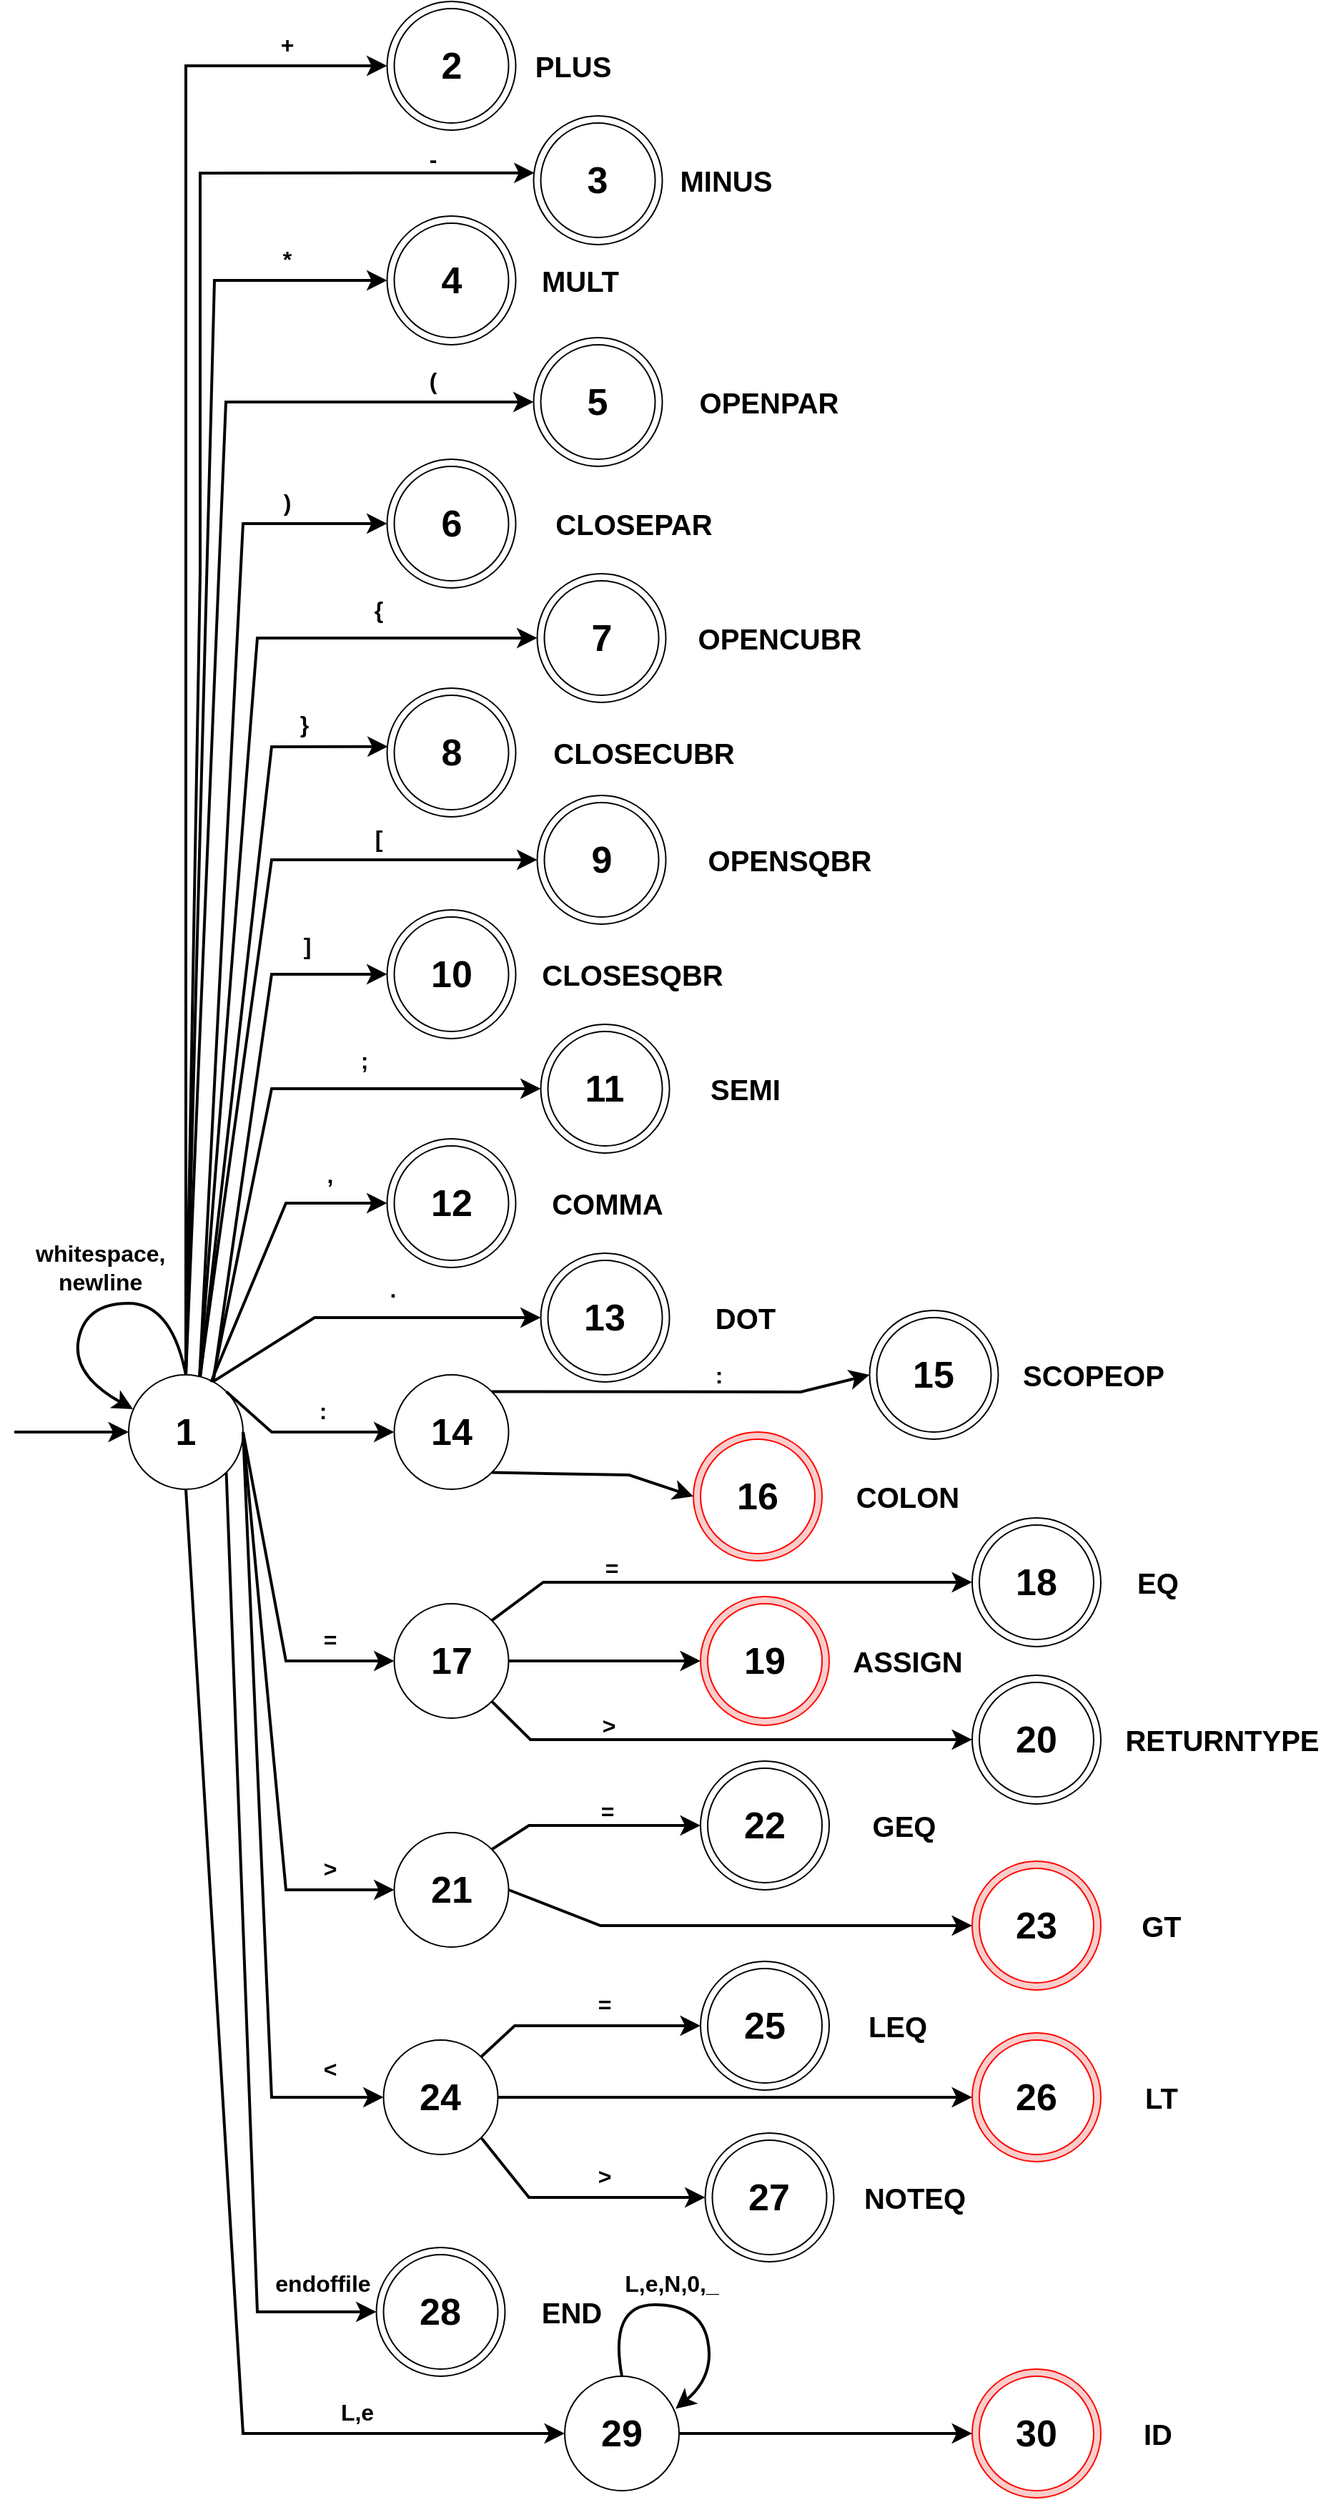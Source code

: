 <mxfile version="20.8.11" type="device"><diagram id="EuUrlhRMjJuuyAw-kMiO" name="Page-1"><mxGraphModel dx="2607" dy="2547" grid="1" gridSize="10" guides="1" tooltips="1" connect="1" arrows="1" fold="1" page="1" pageScale="1" pageWidth="850" pageHeight="1100" math="0" shadow="0"><root><mxCell id="0"/><mxCell id="1" parent="0"/><mxCell id="f0cNqEt-tNWj4M2BLPDT-24" value="" style="ellipse;whiteSpace=wrap;html=1;aspect=fixed;fontSize=26;" vertex="1" parent="1"><mxGeometry x="710" y="460" width="90" height="90" as="geometry"/></mxCell><mxCell id="f0cNqEt-tNWj4M2BLPDT-14" value="" style="ellipse;whiteSpace=wrap;html=1;aspect=fixed;fontSize=26;fillColor=#f8cecc;strokeColor=#ff0800;" vertex="1" parent="1"><mxGeometry x="515" y="400" width="90" height="90" as="geometry"/></mxCell><mxCell id="f0cNqEt-tNWj4M2BLPDT-6" value="" style="ellipse;whiteSpace=wrap;html=1;aspect=fixed;fontSize=26;" vertex="1" parent="1"><mxGeometry x="638.26" y="315" width="90" height="90" as="geometry"/></mxCell><mxCell id="C09SJ6cZ4R_OQhaW5B3O-47" value="" style="ellipse;whiteSpace=wrap;html=1;aspect=fixed;fontSize=26;" parent="1" vertex="1"><mxGeometry x="408.26" y="275" width="90" height="90" as="geometry"/></mxCell><mxCell id="C09SJ6cZ4R_OQhaW5B3O-46" value="" style="ellipse;whiteSpace=wrap;html=1;aspect=fixed;fontSize=26;" parent="1" vertex="1"><mxGeometry x="300.76" y="195" width="90" height="90" as="geometry"/></mxCell><mxCell id="C09SJ6cZ4R_OQhaW5B3O-45" value="" style="ellipse;whiteSpace=wrap;html=1;aspect=fixed;fontSize=26;" parent="1" vertex="1"><mxGeometry x="408.26" y="115" width="90" height="90" as="geometry"/></mxCell><mxCell id="C09SJ6cZ4R_OQhaW5B3O-44" value="" style="ellipse;whiteSpace=wrap;html=1;aspect=fixed;fontSize=26;" parent="1" vertex="1"><mxGeometry x="300.76" y="35" width="90" height="90" as="geometry"/></mxCell><mxCell id="C09SJ6cZ4R_OQhaW5B3O-43" value="" style="ellipse;whiteSpace=wrap;html=1;aspect=fixed;fontSize=26;" parent="1" vertex="1"><mxGeometry x="405.76" y="-45" width="90" height="90" as="geometry"/></mxCell><mxCell id="C09SJ6cZ4R_OQhaW5B3O-1" value="&lt;font size=&quot;1&quot; style=&quot;&quot;&gt;&lt;b style=&quot;font-size: 26px;&quot;&gt;1&lt;/b&gt;&lt;/font&gt;" style="ellipse;whiteSpace=wrap;html=1;aspect=fixed;" parent="1" vertex="1"><mxGeometry x="120" y="360" width="80" height="80" as="geometry"/></mxCell><mxCell id="C09SJ6cZ4R_OQhaW5B3O-2" value="" style="endArrow=classic;html=1;rounded=0;entryX=0;entryY=0.5;entryDx=0;entryDy=0;jumpSize=6;endSize=8;startSize=8;strokeWidth=2;" parent="1" target="C09SJ6cZ4R_OQhaW5B3O-1" edge="1"><mxGeometry width="50" height="50" relative="1" as="geometry"><mxPoint x="40" y="400" as="sourcePoint"/><mxPoint x="60" y="400" as="targetPoint"/></mxGeometry></mxCell><mxCell id="C09SJ6cZ4R_OQhaW5B3O-3" value="" style="curved=1;endArrow=classic;html=1;rounded=0;strokeWidth=2;startSize=8;endSize=8;jumpSize=6;exitX=0.5;exitY=0;exitDx=0;exitDy=0;entryX=0.038;entryY=0.3;entryDx=0;entryDy=0;entryPerimeter=0;" parent="1" source="C09SJ6cZ4R_OQhaW5B3O-1" target="C09SJ6cZ4R_OQhaW5B3O-1" edge="1"><mxGeometry width="50" height="50" relative="1" as="geometry"><mxPoint x="400" y="430" as="sourcePoint"/><mxPoint x="450" y="380" as="targetPoint"/><Array as="points"><mxPoint x="150" y="310"/><mxPoint x="90" y="310"/><mxPoint x="80" y="360"/></Array></mxGeometry></mxCell><mxCell id="C09SJ6cZ4R_OQhaW5B3O-4" value="&lt;font size=&quot;1&quot; style=&quot;&quot;&gt;&lt;b style=&quot;font-size: 16px;&quot;&gt;whitespace,&lt;br&gt;newline&lt;br&gt;&lt;/b&gt;&lt;/font&gt;" style="text;strokeColor=none;fillColor=none;align=center;verticalAlign=middle;spacingLeft=4;spacingRight=4;overflow=hidden;points=[[0,0.5],[1,0.5]];portConstraint=eastwest;rotatable=0;whiteSpace=wrap;html=1;" parent="1" vertex="1"><mxGeometry x="50" y="260" width="100" height="50" as="geometry"/></mxCell><mxCell id="C09SJ6cZ4R_OQhaW5B3O-8" value="" style="ellipse;whiteSpace=wrap;html=1;aspect=fixed;fontSize=26;" parent="1" vertex="1"><mxGeometry x="300.76" y="-600" width="90" height="90" as="geometry"/></mxCell><mxCell id="C09SJ6cZ4R_OQhaW5B3O-6" value="&lt;font size=&quot;1&quot; style=&quot;&quot;&gt;&lt;b style=&quot;font-size: 26px;&quot;&gt;2&lt;/b&gt;&lt;/font&gt;" style="ellipse;whiteSpace=wrap;html=1;aspect=fixed;" parent="1" vertex="1"><mxGeometry x="305.76" y="-595" width="80" height="80" as="geometry"/></mxCell><mxCell id="C09SJ6cZ4R_OQhaW5B3O-7" value="" style="endArrow=classic;html=1;rounded=0;strokeWidth=2;fontSize=26;startSize=8;endSize=8;jumpSize=6;entryX=0;entryY=0.5;entryDx=0;entryDy=0;exitX=0.5;exitY=0;exitDx=0;exitDy=0;" parent="1" source="C09SJ6cZ4R_OQhaW5B3O-1" target="C09SJ6cZ4R_OQhaW5B3O-8" edge="1"><mxGeometry width="50" height="50" relative="1" as="geometry"><mxPoint x="190" y="350" as="sourcePoint"/><mxPoint x="310" y="-160" as="targetPoint"/><Array as="points"><mxPoint x="160" y="-160"/><mxPoint x="160" y="-555"/></Array></mxGeometry></mxCell><mxCell id="C09SJ6cZ4R_OQhaW5B3O-9" value="&lt;font size=&quot;1&quot; style=&quot;&quot;&gt;&lt;b style=&quot;font-size: 16px;&quot;&gt;+&lt;/b&gt;&lt;/font&gt;" style="text;strokeColor=none;fillColor=none;align=center;verticalAlign=middle;spacingLeft=4;spacingRight=4;overflow=hidden;points=[[0,0.5],[1,0.5]];portConstraint=eastwest;rotatable=0;whiteSpace=wrap;html=1;" parent="1" vertex="1"><mxGeometry x="185.76" y="-585" width="90" height="30" as="geometry"/></mxCell><mxCell id="C09SJ6cZ4R_OQhaW5B3O-10" value="&lt;font size=&quot;1&quot; style=&quot;&quot;&gt;&lt;b style=&quot;font-size: 20px;&quot;&gt;PLUS&lt;/b&gt;&lt;/font&gt;" style="text;strokeColor=none;fillColor=none;align=center;verticalAlign=middle;spacingLeft=4;spacingRight=4;overflow=hidden;points=[[0,0.5],[1,0.5]];portConstraint=eastwest;rotatable=0;whiteSpace=wrap;html=1;" parent="1" vertex="1"><mxGeometry x="385.76" y="-570" width="90" height="30" as="geometry"/></mxCell><mxCell id="C09SJ6cZ4R_OQhaW5B3O-11" value="" style="ellipse;whiteSpace=wrap;html=1;aspect=fixed;fontSize=26;" parent="1" vertex="1"><mxGeometry x="403.26" y="-520" width="90" height="90" as="geometry"/></mxCell><mxCell id="C09SJ6cZ4R_OQhaW5B3O-12" value="&lt;font size=&quot;1&quot; style=&quot;&quot;&gt;&lt;b style=&quot;font-size: 26px;&quot;&gt;3&lt;/b&gt;&lt;/font&gt;" style="ellipse;whiteSpace=wrap;html=1;aspect=fixed;" parent="1" vertex="1"><mxGeometry x="408.26" y="-515" width="80" height="80" as="geometry"/></mxCell><mxCell id="C09SJ6cZ4R_OQhaW5B3O-13" value="" style="endArrow=classic;html=1;rounded=0;strokeWidth=2;fontSize=16;startSize=8;endSize=8;jumpSize=6;entryX=0.006;entryY=0.443;entryDx=0;entryDy=0;entryPerimeter=0;exitX=0.5;exitY=0;exitDx=0;exitDy=0;" parent="1" source="C09SJ6cZ4R_OQhaW5B3O-1" target="C09SJ6cZ4R_OQhaW5B3O-11" edge="1"><mxGeometry width="50" height="50" relative="1" as="geometry"><mxPoint x="170.08" y="122" as="sourcePoint"/><mxPoint x="310" y="-40" as="targetPoint"/><Array as="points"><mxPoint x="170" y="-200"/><mxPoint x="170" y="-480"/></Array></mxGeometry></mxCell><mxCell id="C09SJ6cZ4R_OQhaW5B3O-14" value="&lt;font size=&quot;1&quot; style=&quot;&quot;&gt;&lt;b style=&quot;font-size: 16px;&quot;&gt;-&lt;/b&gt;&lt;/font&gt;" style="text;strokeColor=none;fillColor=none;align=center;verticalAlign=middle;spacingLeft=4;spacingRight=4;overflow=hidden;points=[[0,0.5],[1,0.5]];portConstraint=eastwest;rotatable=0;whiteSpace=wrap;html=1;" parent="1" vertex="1"><mxGeometry x="288.26" y="-505" width="90" height="30" as="geometry"/></mxCell><mxCell id="C09SJ6cZ4R_OQhaW5B3O-15" value="&lt;font size=&quot;1&quot; style=&quot;&quot;&gt;&lt;b style=&quot;font-size: 20px;&quot;&gt;MINUS&lt;/b&gt;&lt;/font&gt;" style="text;strokeColor=none;fillColor=none;align=center;verticalAlign=middle;spacingLeft=4;spacingRight=4;overflow=hidden;points=[[0,0.5],[1,0.5]];portConstraint=eastwest;rotatable=0;whiteSpace=wrap;html=1;" parent="1" vertex="1"><mxGeometry x="493.26" y="-490" width="90" height="30" as="geometry"/></mxCell><mxCell id="C09SJ6cZ4R_OQhaW5B3O-17" value="" style="ellipse;whiteSpace=wrap;html=1;aspect=fixed;fontSize=26;" parent="1" vertex="1"><mxGeometry x="300.76" y="-450" width="90" height="90" as="geometry"/></mxCell><mxCell id="C09SJ6cZ4R_OQhaW5B3O-16" value="&lt;font size=&quot;1&quot; style=&quot;&quot;&gt;&lt;b style=&quot;font-size: 26px;&quot;&gt;4&lt;/b&gt;&lt;/font&gt;" style="ellipse;whiteSpace=wrap;html=1;aspect=fixed;" parent="1" vertex="1"><mxGeometry x="305.76" y="-445" width="80" height="80" as="geometry"/></mxCell><mxCell id="C09SJ6cZ4R_OQhaW5B3O-18" value="&lt;font size=&quot;1&quot; style=&quot;&quot;&gt;&lt;b style=&quot;font-size: 20px;&quot;&gt;MULT&lt;/b&gt;&lt;/font&gt;" style="text;strokeColor=none;fillColor=none;align=center;verticalAlign=middle;spacingLeft=4;spacingRight=4;overflow=hidden;points=[[0,0.5],[1,0.5]];portConstraint=eastwest;rotatable=0;whiteSpace=wrap;html=1;" parent="1" vertex="1"><mxGeometry x="390.76" y="-420" width="90" height="30" as="geometry"/></mxCell><mxCell id="C09SJ6cZ4R_OQhaW5B3O-19" value="" style="endArrow=classic;html=1;rounded=0;strokeWidth=2;fontSize=16;startSize=8;endSize=8;jumpSize=6;exitX=0.5;exitY=0;exitDx=0;exitDy=0;entryX=0;entryY=0.5;entryDx=0;entryDy=0;" parent="1" source="C09SJ6cZ4R_OQhaW5B3O-1" target="C09SJ6cZ4R_OQhaW5B3O-17" edge="1"><mxGeometry width="50" height="50" relative="1" as="geometry"><mxPoint x="179.04" y="124.88" as="sourcePoint"/><mxPoint x="370" y="-130" as="targetPoint"/><Array as="points"><mxPoint x="180" y="-405"/></Array></mxGeometry></mxCell><mxCell id="C09SJ6cZ4R_OQhaW5B3O-20" value="&lt;font size=&quot;1&quot; style=&quot;&quot;&gt;&lt;b style=&quot;font-size: 16px;&quot;&gt;*&lt;/b&gt;&lt;/font&gt;" style="text;strokeColor=none;fillColor=none;align=center;verticalAlign=middle;spacingLeft=4;spacingRight=4;overflow=hidden;points=[[0,0.5],[1,0.5]];portConstraint=eastwest;rotatable=0;whiteSpace=wrap;html=1;" parent="1" vertex="1"><mxGeometry x="185.76" y="-435" width="90" height="30" as="geometry"/></mxCell><mxCell id="C09SJ6cZ4R_OQhaW5B3O-22" value="" style="ellipse;whiteSpace=wrap;html=1;aspect=fixed;fontSize=26;" parent="1" vertex="1"><mxGeometry x="403.26" y="-365" width="90" height="90" as="geometry"/></mxCell><mxCell id="C09SJ6cZ4R_OQhaW5B3O-21" value="&lt;font size=&quot;1&quot; style=&quot;&quot;&gt;&lt;b style=&quot;font-size: 26px;&quot;&gt;5&lt;/b&gt;&lt;/font&gt;" style="ellipse;whiteSpace=wrap;html=1;aspect=fixed;" parent="1" vertex="1"><mxGeometry x="408.26" y="-360" width="80" height="80" as="geometry"/></mxCell><mxCell id="C09SJ6cZ4R_OQhaW5B3O-23" value="&lt;font size=&quot;1&quot; style=&quot;&quot;&gt;&lt;b style=&quot;font-size: 20px;&quot;&gt;OPENPAR&lt;/b&gt;&lt;/font&gt;" style="text;strokeColor=none;fillColor=none;align=center;verticalAlign=middle;spacingLeft=4;spacingRight=4;overflow=hidden;points=[[0,0.5],[1,0.5]];portConstraint=eastwest;rotatable=0;whiteSpace=wrap;html=1;" parent="1" vertex="1"><mxGeometry x="513.26" y="-335" width="110" height="30" as="geometry"/></mxCell><mxCell id="C09SJ6cZ4R_OQhaW5B3O-24" value="" style="endArrow=classic;html=1;rounded=0;strokeWidth=2;fontSize=16;startSize=8;endSize=8;jumpSize=6;entryX=0;entryY=0.5;entryDx=0;entryDy=0;exitX=0.5;exitY=0;exitDx=0;exitDy=0;" parent="1" source="C09SJ6cZ4R_OQhaW5B3O-1" target="C09SJ6cZ4R_OQhaW5B3O-22" edge="1"><mxGeometry width="50" height="50" relative="1" as="geometry"><mxPoint x="188.284" y="131.716" as="sourcePoint"/><mxPoint x="310" y="40" as="targetPoint"/><Array as="points"><mxPoint x="188" y="-320"/></Array></mxGeometry></mxCell><mxCell id="C09SJ6cZ4R_OQhaW5B3O-25" value="&lt;font size=&quot;1&quot; style=&quot;&quot;&gt;&lt;b style=&quot;font-size: 16px;&quot;&gt;(&lt;/b&gt;&lt;/font&gt;" style="text;strokeColor=none;fillColor=none;align=center;verticalAlign=middle;spacingLeft=4;spacingRight=4;overflow=hidden;points=[[0,0.5],[1,0.5]];portConstraint=eastwest;rotatable=0;whiteSpace=wrap;html=1;" parent="1" vertex="1"><mxGeometry x="288.26" y="-350" width="90" height="30" as="geometry"/></mxCell><mxCell id="C09SJ6cZ4R_OQhaW5B3O-27" value="" style="ellipse;whiteSpace=wrap;html=1;aspect=fixed;fontSize=26;" parent="1" vertex="1"><mxGeometry x="300.76" y="-280" width="90" height="90" as="geometry"/></mxCell><mxCell id="C09SJ6cZ4R_OQhaW5B3O-26" value="&lt;font size=&quot;1&quot; style=&quot;&quot;&gt;&lt;b style=&quot;font-size: 26px;&quot;&gt;6&lt;/b&gt;&lt;/font&gt;" style="ellipse;whiteSpace=wrap;html=1;aspect=fixed;" parent="1" vertex="1"><mxGeometry x="305.76" y="-275" width="80" height="80" as="geometry"/></mxCell><mxCell id="C09SJ6cZ4R_OQhaW5B3O-28" value="" style="endArrow=classic;html=1;rounded=0;strokeWidth=2;fontSize=16;startSize=8;endSize=8;jumpSize=6;entryX=0;entryY=0.5;entryDx=0;entryDy=0;exitX=0.62;exitY=0.013;exitDx=0;exitDy=0;exitPerimeter=0;" parent="1" source="C09SJ6cZ4R_OQhaW5B3O-1" target="C09SJ6cZ4R_OQhaW5B3O-27" edge="1"><mxGeometry width="50" height="50" relative="1" as="geometry"><mxPoint x="188.284" y="131.716" as="sourcePoint"/><mxPoint x="295.76" y="-80" as="targetPoint"/><Array as="points"><mxPoint x="200" y="-235"/></Array></mxGeometry></mxCell><mxCell id="C09SJ6cZ4R_OQhaW5B3O-30" value="&lt;font size=&quot;1&quot; style=&quot;&quot;&gt;&lt;b style=&quot;font-size: 20px;&quot;&gt;CLOSEPAR&lt;/b&gt;&lt;/font&gt;" style="text;strokeColor=none;fillColor=none;align=center;verticalAlign=middle;spacingLeft=4;spacingRight=4;overflow=hidden;points=[[0,0.5],[1,0.5]];portConstraint=eastwest;rotatable=0;whiteSpace=wrap;html=1;" parent="1" vertex="1"><mxGeometry x="410.76" y="-250" width="125" height="30" as="geometry"/></mxCell><mxCell id="C09SJ6cZ4R_OQhaW5B3O-31" value="&lt;font size=&quot;1&quot; style=&quot;&quot;&gt;&lt;b style=&quot;font-size: 16px;&quot;&gt;)&lt;/b&gt;&lt;/font&gt;" style="text;strokeColor=none;fillColor=none;align=center;verticalAlign=middle;spacingLeft=4;spacingRight=4;overflow=hidden;points=[[0,0.5],[1,0.5]];portConstraint=eastwest;rotatable=0;whiteSpace=wrap;html=1;" parent="1" vertex="1"><mxGeometry x="185.76" y="-265" width="90" height="30" as="geometry"/></mxCell><mxCell id="C09SJ6cZ4R_OQhaW5B3O-34" value="" style="ellipse;whiteSpace=wrap;html=1;aspect=fixed;fontSize=26;" parent="1" vertex="1"><mxGeometry x="405.76" y="-200" width="90" height="90" as="geometry"/></mxCell><mxCell id="C09SJ6cZ4R_OQhaW5B3O-32" value="&lt;font size=&quot;1&quot; style=&quot;&quot;&gt;&lt;b style=&quot;font-size: 26px;&quot;&gt;7&lt;/b&gt;&lt;/font&gt;" style="ellipse;whiteSpace=wrap;html=1;aspect=fixed;" parent="1" vertex="1"><mxGeometry x="410.76" y="-195" width="80" height="80" as="geometry"/></mxCell><mxCell id="C09SJ6cZ4R_OQhaW5B3O-35" value="" style="ellipse;whiteSpace=wrap;html=1;aspect=fixed;fontSize=26;" parent="1" vertex="1"><mxGeometry x="300.76" y="-120" width="90" height="90" as="geometry"/></mxCell><mxCell id="C09SJ6cZ4R_OQhaW5B3O-33" value="&lt;font size=&quot;1&quot; style=&quot;&quot;&gt;&lt;b style=&quot;font-size: 26px;&quot;&gt;8&lt;/b&gt;&lt;/font&gt;" style="ellipse;whiteSpace=wrap;html=1;aspect=fixed;" parent="1" vertex="1"><mxGeometry x="305.76" y="-115" width="80" height="80" as="geometry"/></mxCell><mxCell id="C09SJ6cZ4R_OQhaW5B3O-36" value="&lt;font size=&quot;1&quot; style=&quot;&quot;&gt;&lt;b style=&quot;font-size: 20px;&quot;&gt;OPENCUBR&lt;/b&gt;&lt;/font&gt;" style="text;strokeColor=none;fillColor=none;align=center;verticalAlign=middle;spacingLeft=4;spacingRight=4;overflow=hidden;points=[[0,0.5],[1,0.5]];portConstraint=eastwest;rotatable=0;whiteSpace=wrap;html=1;" parent="1" vertex="1"><mxGeometry x="513.26" y="-170" width="125" height="30" as="geometry"/></mxCell><mxCell id="C09SJ6cZ4R_OQhaW5B3O-37" value="&lt;font size=&quot;1&quot; style=&quot;&quot;&gt;&lt;b style=&quot;font-size: 20px;&quot;&gt;CLOSECUBR&lt;/b&gt;&lt;/font&gt;" style="text;strokeColor=none;fillColor=none;align=center;verticalAlign=middle;spacingLeft=4;spacingRight=4;overflow=hidden;points=[[0,0.5],[1,0.5]];portConstraint=eastwest;rotatable=0;whiteSpace=wrap;html=1;" parent="1" vertex="1"><mxGeometry x="410.76" y="-90" width="139.24" height="30" as="geometry"/></mxCell><mxCell id="C09SJ6cZ4R_OQhaW5B3O-38" value="&lt;font size=&quot;1&quot; style=&quot;&quot;&gt;&lt;b style=&quot;font-size: 26px;&quot;&gt;9&lt;/b&gt;&lt;/font&gt;" style="ellipse;whiteSpace=wrap;html=1;aspect=fixed;" parent="1" vertex="1"><mxGeometry x="410.76" y="-40" width="80" height="80" as="geometry"/></mxCell><mxCell id="C09SJ6cZ4R_OQhaW5B3O-39" value="&lt;font size=&quot;1&quot; style=&quot;&quot;&gt;&lt;b style=&quot;font-size: 26px;&quot;&gt;10&lt;/b&gt;&lt;/font&gt;" style="ellipse;whiteSpace=wrap;html=1;aspect=fixed;" parent="1" vertex="1"><mxGeometry x="305.76" y="40" width="80" height="80" as="geometry"/></mxCell><mxCell id="C09SJ6cZ4R_OQhaW5B3O-40" value="&lt;font size=&quot;1&quot; style=&quot;&quot;&gt;&lt;b style=&quot;font-size: 26px;&quot;&gt;11&lt;/b&gt;&lt;/font&gt;" style="ellipse;whiteSpace=wrap;html=1;aspect=fixed;" parent="1" vertex="1"><mxGeometry x="413.26" y="120" width="80" height="80" as="geometry"/></mxCell><mxCell id="C09SJ6cZ4R_OQhaW5B3O-41" value="&lt;font size=&quot;1&quot; style=&quot;&quot;&gt;&lt;b style=&quot;font-size: 26px;&quot;&gt;12&lt;/b&gt;&lt;/font&gt;" style="ellipse;whiteSpace=wrap;html=1;aspect=fixed;" parent="1" vertex="1"><mxGeometry x="305.76" y="200" width="80" height="80" as="geometry"/></mxCell><mxCell id="C09SJ6cZ4R_OQhaW5B3O-42" value="&lt;font size=&quot;1&quot; style=&quot;&quot;&gt;&lt;b style=&quot;font-size: 26px;&quot;&gt;13&lt;/b&gt;&lt;/font&gt;" style="ellipse;whiteSpace=wrap;html=1;aspect=fixed;" parent="1" vertex="1"><mxGeometry x="413.26" y="280" width="80" height="80" as="geometry"/></mxCell><mxCell id="C09SJ6cZ4R_OQhaW5B3O-49" value="" style="endArrow=classic;html=1;rounded=0;strokeWidth=2;fontSize=16;startSize=8;endSize=8;jumpSize=6;entryX=0;entryY=0.5;entryDx=0;entryDy=0;exitX=0.62;exitY=0.005;exitDx=0;exitDy=0;exitPerimeter=0;" parent="1" source="C09SJ6cZ4R_OQhaW5B3O-1" target="C09SJ6cZ4R_OQhaW5B3O-34" edge="1"><mxGeometry width="50" height="50" relative="1" as="geometry"><mxPoint x="188.284" y="131.716" as="sourcePoint"/><mxPoint x="260" as="targetPoint"/><Array as="points"><mxPoint x="210" y="-155"/></Array></mxGeometry></mxCell><mxCell id="C09SJ6cZ4R_OQhaW5B3O-51" value="" style="endArrow=classic;html=1;rounded=0;strokeWidth=2;fontSize=16;startSize=8;endSize=8;jumpSize=6;entryX=0.006;entryY=0.454;entryDx=0;entryDy=0;entryPerimeter=0;exitX=0.627;exitY=0.013;exitDx=0;exitDy=0;exitPerimeter=0;" parent="1" source="C09SJ6cZ4R_OQhaW5B3O-1" target="C09SJ6cZ4R_OQhaW5B3O-35" edge="1"><mxGeometry width="50" height="50" relative="1" as="geometry"><mxPoint x="188.284" y="131.716" as="sourcePoint"/><mxPoint x="290" y="-40" as="targetPoint"/><Array as="points"><mxPoint x="220" y="-79"/></Array></mxGeometry></mxCell><mxCell id="C09SJ6cZ4R_OQhaW5B3O-52" value="" style="endArrow=classic;html=1;rounded=0;strokeWidth=2;fontSize=16;startSize=8;endSize=8;jumpSize=6;entryX=0;entryY=0.5;entryDx=0;entryDy=0;exitX=0.627;exitY=-0.009;exitDx=0;exitDy=0;exitPerimeter=0;" parent="1" source="C09SJ6cZ4R_OQhaW5B3O-1" target="C09SJ6cZ4R_OQhaW5B3O-43" edge="1"><mxGeometry width="50" height="50" relative="1" as="geometry"><mxPoint x="195.04" y="140" as="sourcePoint"/><mxPoint x="240" y="-170" as="targetPoint"/><Array as="points"><mxPoint x="220"/></Array></mxGeometry></mxCell><mxCell id="C09SJ6cZ4R_OQhaW5B3O-53" value="" style="endArrow=classic;html=1;rounded=0;strokeWidth=2;fontSize=16;startSize=8;endSize=8;jumpSize=6;entryX=0;entryY=0.5;entryDx=0;entryDy=0;exitX=0.741;exitY=0.055;exitDx=0;exitDy=0;exitPerimeter=0;" parent="1" source="C09SJ6cZ4R_OQhaW5B3O-1" target="C09SJ6cZ4R_OQhaW5B3O-44" edge="1"><mxGeometry width="50" height="50" relative="1" as="geometry"><mxPoint x="195.84" y="141.04" as="sourcePoint"/><mxPoint x="260" y="60" as="targetPoint"/><Array as="points"><mxPoint x="220" y="80"/></Array></mxGeometry></mxCell><mxCell id="C09SJ6cZ4R_OQhaW5B3O-54" value="" style="endArrow=classic;html=1;rounded=0;strokeWidth=2;fontSize=16;startSize=8;endSize=8;jumpSize=6;entryX=0;entryY=0.5;entryDx=0;entryDy=0;exitX=0.734;exitY=0.055;exitDx=0;exitDy=0;exitPerimeter=0;" parent="1" source="C09SJ6cZ4R_OQhaW5B3O-1" target="C09SJ6cZ4R_OQhaW5B3O-45" edge="1"><mxGeometry width="50" height="50" relative="1" as="geometry"><mxPoint x="220" y="160" as="sourcePoint"/><mxPoint x="260" y="110" as="targetPoint"/><Array as="points"><mxPoint x="220" y="160"/></Array></mxGeometry></mxCell><mxCell id="C09SJ6cZ4R_OQhaW5B3O-55" value="" style="endArrow=classic;html=1;rounded=0;strokeWidth=2;fontSize=16;startSize=8;endSize=8;jumpSize=6;entryX=0;entryY=0.5;entryDx=0;entryDy=0;exitX=0.72;exitY=0.063;exitDx=0;exitDy=0;exitPerimeter=0;" parent="1" source="C09SJ6cZ4R_OQhaW5B3O-1" target="C09SJ6cZ4R_OQhaW5B3O-46" edge="1"><mxGeometry width="50" height="50" relative="1" as="geometry"><mxPoint x="200" y="160" as="sourcePoint"/><mxPoint x="260" y="110" as="targetPoint"/><Array as="points"><mxPoint x="230" y="240"/></Array></mxGeometry></mxCell><mxCell id="C09SJ6cZ4R_OQhaW5B3O-56" value="" style="endArrow=classic;html=1;rounded=0;strokeWidth=2;fontSize=16;startSize=8;endSize=8;jumpSize=6;entryX=0;entryY=0.5;entryDx=0;entryDy=0;exitX=0.737;exitY=0.06;exitDx=0;exitDy=0;exitPerimeter=0;" parent="1" source="C09SJ6cZ4R_OQhaW5B3O-1" target="C09SJ6cZ4R_OQhaW5B3O-47" edge="1"><mxGeometry width="50" height="50" relative="1" as="geometry"><mxPoint x="197.76" y="173.44" as="sourcePoint"/><mxPoint x="260" y="200" as="targetPoint"/><Array as="points"><mxPoint x="250" y="320"/></Array></mxGeometry></mxCell><mxCell id="C09SJ6cZ4R_OQhaW5B3O-57" value="&lt;font size=&quot;1&quot; style=&quot;&quot;&gt;&lt;b style=&quot;font-size: 20px;&quot;&gt;OPENSQBR&lt;/b&gt;&lt;/font&gt;" style="text;strokeColor=none;fillColor=none;align=center;verticalAlign=middle;spacingLeft=4;spacingRight=4;overflow=hidden;points=[[0,0.5],[1,0.5]];portConstraint=eastwest;rotatable=0;whiteSpace=wrap;html=1;" parent="1" vertex="1"><mxGeometry x="513.26" y="-15" width="139.24" height="30" as="geometry"/></mxCell><mxCell id="C09SJ6cZ4R_OQhaW5B3O-58" value="&lt;font size=&quot;1&quot; style=&quot;&quot;&gt;&lt;b style=&quot;font-size: 20px;&quot;&gt;CLOSESQBR&lt;/b&gt;&lt;/font&gt;" style="text;strokeColor=none;fillColor=none;align=center;verticalAlign=middle;spacingLeft=4;spacingRight=4;overflow=hidden;points=[[0,0.5],[1,0.5]];portConstraint=eastwest;rotatable=0;whiteSpace=wrap;html=1;" parent="1" vertex="1"><mxGeometry x="403.26" y="65" width="139.24" height="30" as="geometry"/></mxCell><mxCell id="C09SJ6cZ4R_OQhaW5B3O-59" value="&lt;font size=&quot;1&quot; style=&quot;&quot;&gt;&lt;b style=&quot;font-size: 20px;&quot;&gt;SEMI&lt;/b&gt;&lt;/font&gt;" style="text;strokeColor=none;fillColor=none;align=center;verticalAlign=middle;spacingLeft=4;spacingRight=4;overflow=hidden;points=[[0,0.5],[1,0.5]];portConstraint=eastwest;rotatable=0;whiteSpace=wrap;html=1;" parent="1" vertex="1"><mxGeometry x="513.26" y="145" width="76.74" height="30" as="geometry"/></mxCell><mxCell id="C09SJ6cZ4R_OQhaW5B3O-61" value="&lt;font size=&quot;1&quot; style=&quot;&quot;&gt;&lt;b style=&quot;font-size: 20px;&quot;&gt;COMMA&lt;/b&gt;&lt;/font&gt;" style="text;strokeColor=none;fillColor=none;align=center;verticalAlign=middle;spacingLeft=4;spacingRight=4;overflow=hidden;points=[[0,0.5],[1,0.5]];portConstraint=eastwest;rotatable=0;whiteSpace=wrap;html=1;" parent="1" vertex="1"><mxGeometry x="409.89" y="225" width="90.11" height="30" as="geometry"/></mxCell><mxCell id="C09SJ6cZ4R_OQhaW5B3O-62" value="&lt;font size=&quot;1&quot; style=&quot;&quot;&gt;&lt;b style=&quot;font-size: 20px;&quot;&gt;DOT&lt;/b&gt;&lt;/font&gt;" style="text;strokeColor=none;fillColor=none;align=center;verticalAlign=middle;spacingLeft=4;spacingRight=4;overflow=hidden;points=[[0,0.5],[1,0.5]];portConstraint=eastwest;rotatable=0;whiteSpace=wrap;html=1;" parent="1" vertex="1"><mxGeometry x="513.26" y="305" width="76.74" height="30" as="geometry"/></mxCell><mxCell id="C09SJ6cZ4R_OQhaW5B3O-63" value="&lt;span style=&quot;font-size: 16px;&quot;&gt;&lt;b&gt;{&lt;/b&gt;&lt;/span&gt;" style="text;strokeColor=none;fillColor=none;align=center;verticalAlign=middle;spacingLeft=4;spacingRight=4;overflow=hidden;points=[[0,0.5],[1,0.5]];portConstraint=eastwest;rotatable=0;whiteSpace=wrap;html=1;" parent="1" vertex="1"><mxGeometry x="250" y="-190" width="90" height="30" as="geometry"/></mxCell><mxCell id="C09SJ6cZ4R_OQhaW5B3O-64" value="&lt;span style=&quot;font-size: 16px;&quot;&gt;&lt;b&gt;}&lt;/b&gt;&lt;/span&gt;" style="text;strokeColor=none;fillColor=none;align=center;verticalAlign=middle;spacingLeft=4;spacingRight=4;overflow=hidden;points=[[0,0.5],[1,0.5]];portConstraint=eastwest;rotatable=0;whiteSpace=wrap;html=1;" parent="1" vertex="1"><mxGeometry x="198.26" y="-110" width="90" height="30" as="geometry"/></mxCell><mxCell id="C09SJ6cZ4R_OQhaW5B3O-65" value="&lt;span style=&quot;font-size: 16px;&quot;&gt;&lt;b&gt;[&lt;/b&gt;&lt;/span&gt;" style="text;strokeColor=none;fillColor=none;align=center;verticalAlign=middle;spacingLeft=4;spacingRight=4;overflow=hidden;points=[[0,0.5],[1,0.5]];portConstraint=eastwest;rotatable=0;whiteSpace=wrap;html=1;" parent="1" vertex="1"><mxGeometry x="250" y="-30" width="90" height="30" as="geometry"/></mxCell><mxCell id="C09SJ6cZ4R_OQhaW5B3O-66" value="&lt;span style=&quot;font-size: 16px;&quot;&gt;&lt;b&gt;]&lt;/b&gt;&lt;/span&gt;" style="text;strokeColor=none;fillColor=none;align=center;verticalAlign=middle;spacingLeft=4;spacingRight=4;overflow=hidden;points=[[0,0.5],[1,0.5]];portConstraint=eastwest;rotatable=0;whiteSpace=wrap;html=1;" parent="1" vertex="1"><mxGeometry x="200" y="45" width="90" height="30" as="geometry"/></mxCell><mxCell id="C09SJ6cZ4R_OQhaW5B3O-67" value="&lt;span style=&quot;font-size: 16px;&quot;&gt;&lt;b&gt;;&lt;/b&gt;&lt;/span&gt;" style="text;strokeColor=none;fillColor=none;align=center;verticalAlign=middle;spacingLeft=4;spacingRight=4;overflow=hidden;points=[[0,0.5],[1,0.5]];portConstraint=eastwest;rotatable=0;whiteSpace=wrap;html=1;" parent="1" vertex="1"><mxGeometry x="240" y="125" width="90" height="30" as="geometry"/></mxCell><mxCell id="C09SJ6cZ4R_OQhaW5B3O-68" value="&lt;span style=&quot;font-size: 16px;&quot;&gt;&lt;b&gt;,&lt;/b&gt;&lt;/span&gt;" style="text;strokeColor=none;fillColor=none;align=center;verticalAlign=middle;spacingLeft=4;spacingRight=4;overflow=hidden;points=[[0,0.5],[1,0.5]];portConstraint=eastwest;rotatable=0;whiteSpace=wrap;html=1;" parent="1" vertex="1"><mxGeometry x="215.76" y="205" width="90" height="30" as="geometry"/></mxCell><mxCell id="C09SJ6cZ4R_OQhaW5B3O-69" value="&lt;span style=&quot;font-size: 16px;&quot;&gt;&lt;b&gt;.&lt;/b&gt;&lt;/span&gt;" style="text;strokeColor=none;fillColor=none;align=center;verticalAlign=middle;spacingLeft=4;spacingRight=4;overflow=hidden;points=[[0,0.5],[1,0.5]];portConstraint=eastwest;rotatable=0;whiteSpace=wrap;html=1;" parent="1" vertex="1"><mxGeometry x="260" y="285" width="90" height="30" as="geometry"/></mxCell><mxCell id="f0cNqEt-tNWj4M2BLPDT-2" value="&lt;font size=&quot;1&quot; style=&quot;&quot;&gt;&lt;b style=&quot;font-size: 26px;&quot;&gt;14&lt;/b&gt;&lt;/font&gt;" style="ellipse;whiteSpace=wrap;html=1;aspect=fixed;" vertex="1" parent="1"><mxGeometry x="305.76" y="360" width="80" height="80" as="geometry"/></mxCell><mxCell id="f0cNqEt-tNWj4M2BLPDT-4" value="" style="endArrow=classic;html=1;rounded=0;strokeWidth=2;fontSize=16;startSize=8;endSize=8;jumpSize=6;entryX=0;entryY=0.5;entryDx=0;entryDy=0;exitX=1;exitY=0;exitDx=0;exitDy=0;" edge="1" parent="1" source="C09SJ6cZ4R_OQhaW5B3O-1" target="f0cNqEt-tNWj4M2BLPDT-2"><mxGeometry width="50" height="50" relative="1" as="geometry"><mxPoint x="405.76" y="464.8" as="sourcePoint"/><mxPoint x="635.06" y="420" as="targetPoint"/><Array as="points"><mxPoint x="220" y="400"/></Array></mxGeometry></mxCell><mxCell id="f0cNqEt-tNWj4M2BLPDT-5" value="&lt;font size=&quot;1&quot; style=&quot;&quot;&gt;&lt;b style=&quot;font-size: 26px;&quot;&gt;15&lt;/b&gt;&lt;/font&gt;" style="ellipse;whiteSpace=wrap;html=1;aspect=fixed;" vertex="1" parent="1"><mxGeometry x="643.26" y="320" width="80" height="80" as="geometry"/></mxCell><mxCell id="f0cNqEt-tNWj4M2BLPDT-8" value="" style="endArrow=classic;html=1;rounded=0;strokeWidth=2;fontSize=16;startSize=8;endSize=8;jumpSize=6;exitX=1;exitY=0;exitDx=0;exitDy=0;entryX=0;entryY=0.5;entryDx=0;entryDy=0;" edge="1" parent="1" source="f0cNqEt-tNWj4M2BLPDT-2" target="f0cNqEt-tNWj4M2BLPDT-6"><mxGeometry width="50" height="50" relative="1" as="geometry"><mxPoint x="360.7" y="464.8" as="sourcePoint"/><mxPoint x="620" y="360" as="targetPoint"/><Array as="points"><mxPoint x="590" y="372"/></Array></mxGeometry></mxCell><mxCell id="f0cNqEt-tNWj4M2BLPDT-10" value="&lt;font size=&quot;1&quot; style=&quot;&quot;&gt;&lt;b style=&quot;font-size: 26px;&quot;&gt;16&lt;/b&gt;&lt;/font&gt;" style="ellipse;whiteSpace=wrap;html=1;aspect=fixed;strokeColor=#ff0000;" vertex="1" parent="1"><mxGeometry x="520" y="405" width="80" height="80" as="geometry"/></mxCell><mxCell id="f0cNqEt-tNWj4M2BLPDT-13" value="" style="endArrow=classic;html=1;rounded=0;strokeWidth=2;fontSize=16;startSize=8;endSize=8;jumpSize=6;exitX=1;exitY=1;exitDx=0;exitDy=0;entryX=0;entryY=0.5;entryDx=0;entryDy=0;" edge="1" parent="1" source="f0cNqEt-tNWj4M2BLPDT-2" target="f0cNqEt-tNWj4M2BLPDT-14"><mxGeometry width="50" height="50" relative="1" as="geometry"><mxPoint x="250.784" y="471.716" as="sourcePoint"/><mxPoint x="470" y="450" as="targetPoint"/><Array as="points"><mxPoint x="470" y="430"/></Array></mxGeometry></mxCell><mxCell id="f0cNqEt-tNWj4M2BLPDT-15" value="&lt;span style=&quot;font-size: 16px;&quot;&gt;&lt;b&gt;:&lt;/b&gt;&lt;/span&gt;" style="text;strokeColor=none;fillColor=none;align=center;verticalAlign=middle;spacingLeft=4;spacingRight=4;overflow=hidden;points=[[0,0.5],[1,0.5]];portConstraint=eastwest;rotatable=0;whiteSpace=wrap;html=1;" vertex="1" parent="1"><mxGeometry x="488.26" y="345" width="90" height="30" as="geometry"/></mxCell><mxCell id="f0cNqEt-tNWj4M2BLPDT-16" value="&lt;span style=&quot;font-size: 16px;&quot;&gt;&lt;b&gt;:&lt;/b&gt;&lt;/span&gt;" style="text;strokeColor=none;fillColor=none;align=center;verticalAlign=middle;spacingLeft=4;spacingRight=4;overflow=hidden;points=[[0,0.5],[1,0.5]];portConstraint=eastwest;rotatable=0;whiteSpace=wrap;html=1;" vertex="1" parent="1"><mxGeometry x="210.76" y="370" width="90" height="30" as="geometry"/></mxCell><mxCell id="f0cNqEt-tNWj4M2BLPDT-17" value="&lt;font size=&quot;1&quot; style=&quot;&quot;&gt;&lt;b style=&quot;font-size: 20px;&quot;&gt;SCOPEOP&lt;br&gt;&lt;/b&gt;&lt;/font&gt;" style="text;strokeColor=none;fillColor=none;align=center;verticalAlign=middle;spacingLeft=4;spacingRight=4;overflow=hidden;points=[[0,0.5],[1,0.5]];portConstraint=eastwest;rotatable=0;whiteSpace=wrap;html=1;" vertex="1" parent="1"><mxGeometry x="740" y="345" width="110" height="30" as="geometry"/></mxCell><mxCell id="f0cNqEt-tNWj4M2BLPDT-18" value="&lt;font size=&quot;1&quot; style=&quot;&quot;&gt;&lt;b style=&quot;font-size: 20px;&quot;&gt;COLON&lt;/b&gt;&lt;/font&gt;" style="text;strokeColor=none;fillColor=none;align=center;verticalAlign=middle;spacingLeft=4;spacingRight=4;overflow=hidden;points=[[0,0.5],[1,0.5]];portConstraint=eastwest;rotatable=0;whiteSpace=wrap;html=1;" vertex="1" parent="1"><mxGeometry x="620" y="430" width="90" height="30" as="geometry"/></mxCell><mxCell id="f0cNqEt-tNWj4M2BLPDT-19" value="&lt;font size=&quot;1&quot; style=&quot;&quot;&gt;&lt;b style=&quot;font-size: 26px;&quot;&gt;17&lt;/b&gt;&lt;/font&gt;" style="ellipse;whiteSpace=wrap;html=1;aspect=fixed;" vertex="1" parent="1"><mxGeometry x="305.76" y="520" width="80" height="80" as="geometry"/></mxCell><mxCell id="f0cNqEt-tNWj4M2BLPDT-20" value="" style="endArrow=classic;html=1;rounded=0;strokeWidth=2;fontSize=16;startSize=8;endSize=8;jumpSize=6;entryX=0;entryY=0.5;entryDx=0;entryDy=0;exitX=1;exitY=0.5;exitDx=0;exitDy=0;" edge="1" parent="1" source="C09SJ6cZ4R_OQhaW5B3O-1" target="f0cNqEt-tNWj4M2BLPDT-19"><mxGeometry width="50" height="50" relative="1" as="geometry"><mxPoint x="198.284" y="381.716" as="sourcePoint"/><mxPoint x="315.76" y="410" as="targetPoint"/><Array as="points"><mxPoint x="230" y="560"/></Array></mxGeometry></mxCell><mxCell id="f0cNqEt-tNWj4M2BLPDT-21" value="&lt;span style=&quot;font-size: 16px;&quot;&gt;&lt;b&gt;=&lt;/b&gt;&lt;/span&gt;" style="text;strokeColor=none;fillColor=none;align=center;verticalAlign=middle;spacingLeft=4;spacingRight=4;overflow=hidden;points=[[0,0.5],[1,0.5]];portConstraint=eastwest;rotatable=0;whiteSpace=wrap;html=1;" vertex="1" parent="1"><mxGeometry x="215.76" y="530" width="90" height="30" as="geometry"/></mxCell><mxCell id="f0cNqEt-tNWj4M2BLPDT-22" value="" style="endArrow=classic;html=1;rounded=0;strokeWidth=2;fontSize=16;startSize=8;endSize=8;jumpSize=6;exitX=1;exitY=0;exitDx=0;exitDy=0;entryX=0;entryY=0.5;entryDx=0;entryDy=0;" edge="1" parent="1" source="f0cNqEt-tNWj4M2BLPDT-19" target="f0cNqEt-tNWj4M2BLPDT-24"><mxGeometry width="50" height="50" relative="1" as="geometry"><mxPoint x="408.264" y="535.716" as="sourcePoint"/><mxPoint x="670" y="520" as="targetPoint"/><Array as="points"><mxPoint x="410" y="505"/></Array></mxGeometry></mxCell><mxCell id="f0cNqEt-tNWj4M2BLPDT-23" value="&lt;font size=&quot;1&quot; style=&quot;&quot;&gt;&lt;b style=&quot;font-size: 26px;&quot;&gt;18&lt;/b&gt;&lt;/font&gt;" style="ellipse;whiteSpace=wrap;html=1;aspect=fixed;" vertex="1" parent="1"><mxGeometry x="715" y="465" width="80" height="80" as="geometry"/></mxCell><mxCell id="f0cNqEt-tNWj4M2BLPDT-26" value="" style="ellipse;whiteSpace=wrap;html=1;aspect=fixed;fontSize=26;fillColor=#f8cecc;strokeColor=#ff0800;" vertex="1" parent="1"><mxGeometry x="520" y="515" width="90" height="90" as="geometry"/></mxCell><mxCell id="f0cNqEt-tNWj4M2BLPDT-27" value="&lt;font size=&quot;1&quot; style=&quot;&quot;&gt;&lt;b style=&quot;font-size: 26px;&quot;&gt;19&lt;/b&gt;&lt;/font&gt;" style="ellipse;whiteSpace=wrap;html=1;aspect=fixed;strokeColor=#ff0000;" vertex="1" parent="1"><mxGeometry x="525" y="520" width="80" height="80" as="geometry"/></mxCell><mxCell id="f0cNqEt-tNWj4M2BLPDT-28" value="" style="ellipse;whiteSpace=wrap;html=1;aspect=fixed;fontSize=26;" vertex="1" parent="1"><mxGeometry x="710" y="570" width="90" height="90" as="geometry"/></mxCell><mxCell id="f0cNqEt-tNWj4M2BLPDT-29" value="&lt;font size=&quot;1&quot; style=&quot;&quot;&gt;&lt;b style=&quot;font-size: 26px;&quot;&gt;20&lt;/b&gt;&lt;/font&gt;" style="ellipse;whiteSpace=wrap;html=1;aspect=fixed;" vertex="1" parent="1"><mxGeometry x="715" y="575" width="80" height="80" as="geometry"/></mxCell><mxCell id="f0cNqEt-tNWj4M2BLPDT-30" value="" style="endArrow=classic;html=1;rounded=0;strokeWidth=2;fontSize=16;startSize=8;endSize=8;jumpSize=6;exitX=1;exitY=1;exitDx=0;exitDy=0;entryX=0;entryY=0.5;entryDx=0;entryDy=0;" edge="1" parent="1" source="f0cNqEt-tNWj4M2BLPDT-19" target="f0cNqEt-tNWj4M2BLPDT-28"><mxGeometry width="50" height="50" relative="1" as="geometry"><mxPoint x="365.284" y="656.716" as="sourcePoint"/><mxPoint x="701.24" y="630" as="targetPoint"/><Array as="points"><mxPoint x="401" y="615"/></Array></mxGeometry></mxCell><mxCell id="f0cNqEt-tNWj4M2BLPDT-31" value="" style="endArrow=classic;html=1;rounded=0;strokeWidth=2;fontSize=16;startSize=8;endSize=8;jumpSize=6;exitX=1;exitY=0.5;exitDx=0;exitDy=0;entryX=0;entryY=0.5;entryDx=0;entryDy=0;" edge="1" parent="1" source="f0cNqEt-tNWj4M2BLPDT-19" target="f0cNqEt-tNWj4M2BLPDT-26"><mxGeometry width="50" height="50" relative="1" as="geometry"><mxPoint x="374.044" y="550.004" as="sourcePoint"/><mxPoint x="515.0" y="566.72" as="targetPoint"/><Array as="points"/></mxGeometry></mxCell><mxCell id="f0cNqEt-tNWj4M2BLPDT-32" value="&lt;span style=&quot;font-size: 16px;&quot;&gt;&lt;b&gt;=&lt;/b&gt;&lt;/span&gt;" style="text;strokeColor=none;fillColor=none;align=center;verticalAlign=middle;spacingLeft=4;spacingRight=4;overflow=hidden;points=[[0,0.5],[1,0.5]];portConstraint=eastwest;rotatable=0;whiteSpace=wrap;html=1;" vertex="1" parent="1"><mxGeometry x="413.26" y="480" width="90" height="30" as="geometry"/></mxCell><mxCell id="f0cNqEt-tNWj4M2BLPDT-33" value="&lt;span style=&quot;font-size: 16px;&quot;&gt;&lt;b&gt;&amp;gt;&lt;/b&gt;&lt;/span&gt;" style="text;strokeColor=none;fillColor=none;align=center;verticalAlign=middle;spacingLeft=4;spacingRight=4;overflow=hidden;points=[[0,0.5],[1,0.5]];portConstraint=eastwest;rotatable=0;whiteSpace=wrap;html=1;" vertex="1" parent="1"><mxGeometry x="410.76" y="590" width="90" height="30" as="geometry"/></mxCell><mxCell id="f0cNqEt-tNWj4M2BLPDT-34" value="&lt;span style=&quot;font-size: 20px;&quot;&gt;&lt;b&gt;EQ&lt;/b&gt;&lt;/span&gt;" style="text;strokeColor=none;fillColor=none;align=center;verticalAlign=middle;spacingLeft=4;spacingRight=4;overflow=hidden;points=[[0,0.5],[1,0.5]];portConstraint=eastwest;rotatable=0;whiteSpace=wrap;html=1;" vertex="1" parent="1"><mxGeometry x="800" y="490" width="80" height="30" as="geometry"/></mxCell><mxCell id="f0cNqEt-tNWj4M2BLPDT-35" value="&lt;font size=&quot;1&quot; style=&quot;&quot;&gt;&lt;b style=&quot;font-size: 20px;&quot;&gt;ASSIGN&lt;/b&gt;&lt;/font&gt;" style="text;strokeColor=none;fillColor=none;align=center;verticalAlign=middle;spacingLeft=4;spacingRight=4;overflow=hidden;points=[[0,0.5],[1,0.5]];portConstraint=eastwest;rotatable=0;whiteSpace=wrap;html=1;" vertex="1" parent="1"><mxGeometry x="620" y="545" width="90" height="30" as="geometry"/></mxCell><mxCell id="f0cNqEt-tNWj4M2BLPDT-36" value="&lt;font size=&quot;1&quot; style=&quot;&quot;&gt;&lt;b style=&quot;font-size: 20px;&quot;&gt;RETURNTYPE&lt;/b&gt;&lt;/font&gt;" style="text;strokeColor=none;fillColor=none;align=center;verticalAlign=middle;spacingLeft=4;spacingRight=4;overflow=hidden;points=[[0,0.5],[1,0.5]];portConstraint=eastwest;rotatable=0;whiteSpace=wrap;html=1;" vertex="1" parent="1"><mxGeometry x="810" y="600" width="150" height="30" as="geometry"/></mxCell><mxCell id="f0cNqEt-tNWj4M2BLPDT-37" value="&lt;font size=&quot;1&quot; style=&quot;&quot;&gt;&lt;b style=&quot;font-size: 26px;&quot;&gt;21&lt;/b&gt;&lt;/font&gt;" style="ellipse;whiteSpace=wrap;html=1;aspect=fixed;" vertex="1" parent="1"><mxGeometry x="305.76" y="680" width="80" height="80" as="geometry"/></mxCell><mxCell id="f0cNqEt-tNWj4M2BLPDT-39" value="" style="endArrow=classic;html=1;rounded=0;strokeWidth=2;fontSize=16;startSize=8;endSize=8;jumpSize=6;entryX=0;entryY=0.5;entryDx=0;entryDy=0;exitX=1;exitY=0.5;exitDx=0;exitDy=0;" edge="1" parent="1" source="C09SJ6cZ4R_OQhaW5B3O-1" target="f0cNqEt-tNWj4M2BLPDT-37"><mxGeometry width="50" height="50" relative="1" as="geometry"><mxPoint x="150.004" y="559.996" as="sourcePoint"/><mxPoint x="267.48" y="748.28" as="targetPoint"/><Array as="points"><mxPoint x="230" y="720"/></Array></mxGeometry></mxCell><mxCell id="f0cNqEt-tNWj4M2BLPDT-40" value="&lt;span style=&quot;font-size: 16px;&quot;&gt;&lt;b&gt;&amp;gt;&lt;/b&gt;&lt;/span&gt;" style="text;strokeColor=none;fillColor=none;align=center;verticalAlign=middle;spacingLeft=4;spacingRight=4;overflow=hidden;points=[[0,0.5],[1,0.5]];portConstraint=eastwest;rotatable=0;whiteSpace=wrap;html=1;" vertex="1" parent="1"><mxGeometry x="215.76" y="690" width="90" height="30" as="geometry"/></mxCell><mxCell id="f0cNqEt-tNWj4M2BLPDT-42" value="" style="ellipse;whiteSpace=wrap;html=1;aspect=fixed;fontSize=26;" vertex="1" parent="1"><mxGeometry x="520" y="630" width="90" height="90" as="geometry"/></mxCell><mxCell id="f0cNqEt-tNWj4M2BLPDT-43" value="&lt;font size=&quot;1&quot; style=&quot;&quot;&gt;&lt;b style=&quot;font-size: 26px;&quot;&gt;22&lt;/b&gt;&lt;/font&gt;" style="ellipse;whiteSpace=wrap;html=1;aspect=fixed;" vertex="1" parent="1"><mxGeometry x="525" y="635" width="80" height="80" as="geometry"/></mxCell><mxCell id="f0cNqEt-tNWj4M2BLPDT-44" value="" style="ellipse;whiteSpace=wrap;html=1;aspect=fixed;fontSize=26;fillColor=#f8cecc;strokeColor=#ff0800;" vertex="1" parent="1"><mxGeometry x="710" y="700" width="90" height="90" as="geometry"/></mxCell><mxCell id="f0cNqEt-tNWj4M2BLPDT-45" value="&lt;font size=&quot;1&quot; style=&quot;&quot;&gt;&lt;b style=&quot;font-size: 26px;&quot;&gt;23&lt;/b&gt;&lt;/font&gt;" style="ellipse;whiteSpace=wrap;html=1;aspect=fixed;strokeColor=#ff0000;" vertex="1" parent="1"><mxGeometry x="715" y="705" width="80" height="80" as="geometry"/></mxCell><mxCell id="f0cNqEt-tNWj4M2BLPDT-46" value="" style="endArrow=classic;html=1;rounded=0;strokeWidth=2;fontSize=16;startSize=8;endSize=8;jumpSize=6;exitX=1;exitY=0;exitDx=0;exitDy=0;entryX=0;entryY=0.5;entryDx=0;entryDy=0;" edge="1" parent="1" source="f0cNqEt-tNWj4M2BLPDT-37" target="f0cNqEt-tNWj4M2BLPDT-42"><mxGeometry width="50" height="50" relative="1" as="geometry"><mxPoint x="369.02" y="680" as="sourcePoint"/><mxPoint x="503.26" y="680" as="targetPoint"/><Array as="points"><mxPoint x="400" y="675"/></Array></mxGeometry></mxCell><mxCell id="f0cNqEt-tNWj4M2BLPDT-47" value="" style="endArrow=classic;html=1;rounded=0;strokeWidth=2;fontSize=16;startSize=8;endSize=8;jumpSize=6;exitX=1;exitY=0.5;exitDx=0;exitDy=0;entryX=0;entryY=0.5;entryDx=0;entryDy=0;" edge="1" parent="1" source="f0cNqEt-tNWj4M2BLPDT-37" target="f0cNqEt-tNWj4M2BLPDT-44"><mxGeometry width="50" height="50" relative="1" as="geometry"><mxPoint x="492.88" y="770" as="sourcePoint"/><mxPoint x="627.12" y="770" as="targetPoint"/><Array as="points"><mxPoint x="450" y="745"/></Array></mxGeometry></mxCell><mxCell id="f0cNqEt-tNWj4M2BLPDT-48" value="&lt;span style=&quot;font-size: 20px;&quot;&gt;&lt;b&gt;GEQ&lt;/b&gt;&lt;/span&gt;" style="text;strokeColor=none;fillColor=none;align=center;verticalAlign=middle;spacingLeft=4;spacingRight=4;overflow=hidden;points=[[0,0.5],[1,0.5]];portConstraint=eastwest;rotatable=0;whiteSpace=wrap;html=1;" vertex="1" parent="1"><mxGeometry x="625" y="660" width="75" height="30" as="geometry"/></mxCell><mxCell id="f0cNqEt-tNWj4M2BLPDT-49" value="&lt;span style=&quot;font-size: 20px;&quot;&gt;&lt;b&gt;GT&lt;/b&gt;&lt;/span&gt;" style="text;strokeColor=none;fillColor=none;align=center;verticalAlign=middle;spacingLeft=4;spacingRight=4;overflow=hidden;points=[[0,0.5],[1,0.5]];portConstraint=eastwest;rotatable=0;whiteSpace=wrap;html=1;" vertex="1" parent="1"><mxGeometry x="805" y="730" width="75" height="30" as="geometry"/></mxCell><mxCell id="f0cNqEt-tNWj4M2BLPDT-50" value="&lt;span style=&quot;font-size: 16px;&quot;&gt;&lt;b&gt;=&lt;/b&gt;&lt;/span&gt;" style="text;strokeColor=none;fillColor=none;align=center;verticalAlign=middle;spacingLeft=4;spacingRight=4;overflow=hidden;points=[[0,0.5],[1,0.5]];portConstraint=eastwest;rotatable=0;whiteSpace=wrap;html=1;" vertex="1" parent="1"><mxGeometry x="410" y="650" width="90" height="30" as="geometry"/></mxCell><mxCell id="f0cNqEt-tNWj4M2BLPDT-51" value="" style="ellipse;whiteSpace=wrap;html=1;aspect=fixed;fontSize=26;" vertex="1" parent="1"><mxGeometry x="520" y="770" width="90" height="90" as="geometry"/></mxCell><mxCell id="f0cNqEt-tNWj4M2BLPDT-52" value="&lt;font size=&quot;1&quot; style=&quot;&quot;&gt;&lt;b style=&quot;font-size: 26px;&quot;&gt;24&lt;/b&gt;&lt;/font&gt;" style="ellipse;whiteSpace=wrap;html=1;aspect=fixed;" vertex="1" parent="1"><mxGeometry x="298.26" y="825" width="80" height="80" as="geometry"/></mxCell><mxCell id="f0cNqEt-tNWj4M2BLPDT-53" value="" style="endArrow=classic;html=1;rounded=0;strokeWidth=2;fontSize=16;startSize=8;endSize=8;jumpSize=6;exitX=1;exitY=0;exitDx=0;exitDy=0;entryX=0;entryY=0.5;entryDx=0;entryDy=0;" edge="1" parent="1" source="f0cNqEt-tNWj4M2BLPDT-52" target="f0cNqEt-tNWj4M2BLPDT-51"><mxGeometry width="50" height="50" relative="1" as="geometry"><mxPoint x="403.264" y="895.716" as="sourcePoint"/><mxPoint x="665" y="880" as="targetPoint"/><Array as="points"><mxPoint x="390" y="815"/></Array></mxGeometry></mxCell><mxCell id="f0cNqEt-tNWj4M2BLPDT-54" value="&lt;font size=&quot;1&quot; style=&quot;&quot;&gt;&lt;b style=&quot;font-size: 26px;&quot;&gt;25&lt;/b&gt;&lt;/font&gt;" style="ellipse;whiteSpace=wrap;html=1;aspect=fixed;" vertex="1" parent="1"><mxGeometry x="525" y="775" width="80" height="80" as="geometry"/></mxCell><mxCell id="f0cNqEt-tNWj4M2BLPDT-55" value="" style="ellipse;whiteSpace=wrap;html=1;aspect=fixed;fontSize=26;fillColor=#f8cecc;strokeColor=#ff0800;" vertex="1" parent="1"><mxGeometry x="710" y="820" width="90" height="90" as="geometry"/></mxCell><mxCell id="f0cNqEt-tNWj4M2BLPDT-56" value="&lt;font size=&quot;1&quot; style=&quot;&quot;&gt;&lt;b style=&quot;font-size: 26px;&quot;&gt;26&lt;/b&gt;&lt;/font&gt;" style="ellipse;whiteSpace=wrap;html=1;aspect=fixed;strokeColor=#ff0000;" vertex="1" parent="1"><mxGeometry x="715" y="825" width="80" height="80" as="geometry"/></mxCell><mxCell id="f0cNqEt-tNWj4M2BLPDT-57" value="" style="ellipse;whiteSpace=wrap;html=1;aspect=fixed;fontSize=26;" vertex="1" parent="1"><mxGeometry x="523.26" y="890" width="90" height="90" as="geometry"/></mxCell><mxCell id="f0cNqEt-tNWj4M2BLPDT-58" value="&lt;font size=&quot;1&quot; style=&quot;&quot;&gt;&lt;b style=&quot;font-size: 26px;&quot;&gt;27&lt;/b&gt;&lt;/font&gt;" style="ellipse;whiteSpace=wrap;html=1;aspect=fixed;" vertex="1" parent="1"><mxGeometry x="528.26" y="895" width="80" height="80" as="geometry"/></mxCell><mxCell id="f0cNqEt-tNWj4M2BLPDT-59" value="" style="endArrow=classic;html=1;rounded=0;strokeWidth=2;fontSize=16;startSize=8;endSize=8;jumpSize=6;exitX=1;exitY=1;exitDx=0;exitDy=0;entryX=0;entryY=0.5;entryDx=0;entryDy=0;" edge="1" parent="1" source="f0cNqEt-tNWj4M2BLPDT-52" target="f0cNqEt-tNWj4M2BLPDT-57"><mxGeometry width="50" height="50" relative="1" as="geometry"><mxPoint x="360.284" y="1016.716" as="sourcePoint"/><mxPoint x="696.24" y="990" as="targetPoint"/><Array as="points"><mxPoint x="400" y="935"/></Array></mxGeometry></mxCell><mxCell id="f0cNqEt-tNWj4M2BLPDT-60" value="" style="endArrow=classic;html=1;rounded=0;strokeWidth=2;fontSize=16;startSize=8;endSize=8;jumpSize=6;exitX=1;exitY=0.5;exitDx=0;exitDy=0;entryX=0;entryY=0.5;entryDx=0;entryDy=0;" edge="1" parent="1" source="f0cNqEt-tNWj4M2BLPDT-52" target="f0cNqEt-tNWj4M2BLPDT-55"><mxGeometry width="50" height="50" relative="1" as="geometry"><mxPoint x="369.044" y="910.004" as="sourcePoint"/><mxPoint x="510.0" y="926.72" as="targetPoint"/><Array as="points"/></mxGeometry></mxCell><mxCell id="f0cNqEt-tNWj4M2BLPDT-61" value="&lt;span style=&quot;font-size: 16px;&quot;&gt;&lt;b&gt;=&lt;/b&gt;&lt;/span&gt;" style="text;strokeColor=none;fillColor=none;align=center;verticalAlign=middle;spacingLeft=4;spacingRight=4;overflow=hidden;points=[[0,0.5],[1,0.5]];portConstraint=eastwest;rotatable=0;whiteSpace=wrap;html=1;" vertex="1" parent="1"><mxGeometry x="408.26" y="785" width="90" height="30" as="geometry"/></mxCell><mxCell id="f0cNqEt-tNWj4M2BLPDT-62" value="&lt;span style=&quot;font-size: 16px;&quot;&gt;&lt;b&gt;&amp;gt;&lt;/b&gt;&lt;/span&gt;" style="text;strokeColor=none;fillColor=none;align=center;verticalAlign=middle;spacingLeft=4;spacingRight=4;overflow=hidden;points=[[0,0.5],[1,0.5]];portConstraint=eastwest;rotatable=0;whiteSpace=wrap;html=1;" vertex="1" parent="1"><mxGeometry x="408.26" y="905" width="90" height="30" as="geometry"/></mxCell><mxCell id="f0cNqEt-tNWj4M2BLPDT-63" value="&lt;font size=&quot;1&quot; style=&quot;&quot;&gt;&lt;b style=&quot;font-size: 20px;&quot;&gt;LEQ&lt;/b&gt;&lt;/font&gt;" style="text;strokeColor=none;fillColor=none;align=center;verticalAlign=middle;spacingLeft=4;spacingRight=4;overflow=hidden;points=[[0,0.5],[1,0.5]];portConstraint=eastwest;rotatable=0;whiteSpace=wrap;html=1;" vertex="1" parent="1"><mxGeometry x="613.26" y="800" width="90" height="30" as="geometry"/></mxCell><mxCell id="f0cNqEt-tNWj4M2BLPDT-64" value="" style="endArrow=classic;html=1;rounded=0;strokeWidth=2;fontSize=16;startSize=8;endSize=8;jumpSize=6;entryX=0;entryY=0.5;entryDx=0;entryDy=0;exitX=1;exitY=0.5;exitDx=0;exitDy=0;" edge="1" parent="1" source="C09SJ6cZ4R_OQhaW5B3O-1" target="f0cNqEt-tNWj4M2BLPDT-52"><mxGeometry width="50" height="50" relative="1" as="geometry"><mxPoint x="177.88" y="510" as="sourcePoint"/><mxPoint x="283.64" y="830" as="targetPoint"/><Array as="points"><mxPoint x="220" y="865"/></Array></mxGeometry></mxCell><mxCell id="f0cNqEt-tNWj4M2BLPDT-65" value="&lt;span style=&quot;font-size: 16px;&quot;&gt;&lt;b&gt;&amp;lt;&lt;/b&gt;&lt;/span&gt;" style="text;strokeColor=none;fillColor=none;align=center;verticalAlign=middle;spacingLeft=4;spacingRight=4;overflow=hidden;points=[[0,0.5],[1,0.5]];portConstraint=eastwest;rotatable=0;whiteSpace=wrap;html=1;" vertex="1" parent="1"><mxGeometry x="215.76" y="830" width="90" height="30" as="geometry"/></mxCell><mxCell id="f0cNqEt-tNWj4M2BLPDT-67" value="&lt;span style=&quot;font-size: 20px;&quot;&gt;&lt;b&gt;LT&lt;/b&gt;&lt;/span&gt;" style="text;strokeColor=none;fillColor=none;align=center;verticalAlign=middle;spacingLeft=4;spacingRight=4;overflow=hidden;points=[[0,0.5],[1,0.5]];portConstraint=eastwest;rotatable=0;whiteSpace=wrap;html=1;" vertex="1" parent="1"><mxGeometry x="805" y="850" width="75" height="30" as="geometry"/></mxCell><mxCell id="f0cNqEt-tNWj4M2BLPDT-68" value="&lt;font size=&quot;1&quot; style=&quot;&quot;&gt;&lt;b style=&quot;font-size: 20px;&quot;&gt;NOTEQ&lt;/b&gt;&lt;/font&gt;" style="text;strokeColor=none;fillColor=none;align=center;verticalAlign=middle;spacingLeft=4;spacingRight=4;overflow=hidden;points=[[0,0.5],[1,0.5]];portConstraint=eastwest;rotatable=0;whiteSpace=wrap;html=1;" vertex="1" parent="1"><mxGeometry x="625" y="920" width="90" height="30" as="geometry"/></mxCell><mxCell id="f0cNqEt-tNWj4M2BLPDT-70" value="" style="ellipse;whiteSpace=wrap;html=1;aspect=fixed;fontSize=26;" vertex="1" parent="1"><mxGeometry x="293.26" y="970" width="90" height="90" as="geometry"/></mxCell><mxCell id="f0cNqEt-tNWj4M2BLPDT-71" value="&lt;font size=&quot;1&quot; style=&quot;&quot;&gt;&lt;b style=&quot;font-size: 26px;&quot;&gt;28&lt;/b&gt;&lt;/font&gt;" style="ellipse;whiteSpace=wrap;html=1;aspect=fixed;" vertex="1" parent="1"><mxGeometry x="298.26" y="975" width="80" height="80" as="geometry"/></mxCell><mxCell id="f0cNqEt-tNWj4M2BLPDT-72" value="" style="endArrow=classic;html=1;rounded=0;strokeWidth=2;fontSize=16;startSize=8;endSize=8;jumpSize=6;entryX=0;entryY=0.5;entryDx=0;entryDy=0;exitX=1;exitY=1;exitDx=0;exitDy=0;" edge="1" parent="1" source="C09SJ6cZ4R_OQhaW5B3O-1" target="f0cNqEt-tNWj4M2BLPDT-70"><mxGeometry width="50" height="50" relative="1" as="geometry"><mxPoint x="177.5" y="560" as="sourcePoint"/><mxPoint x="275.76" y="1025" as="targetPoint"/><Array as="points"><mxPoint x="210" y="1015"/></Array></mxGeometry></mxCell><mxCell id="f0cNqEt-tNWj4M2BLPDT-73" value="&lt;font size=&quot;1&quot; style=&quot;&quot;&gt;&lt;b style=&quot;font-size: 16px;&quot;&gt;endoffile&lt;br&gt;&lt;/b&gt;&lt;/font&gt;" style="text;strokeColor=none;fillColor=none;align=center;verticalAlign=middle;spacingLeft=4;spacingRight=4;overflow=hidden;points=[[0,0.5],[1,0.5]];portConstraint=eastwest;rotatable=0;whiteSpace=wrap;html=1;" vertex="1" parent="1"><mxGeometry x="205.76" y="970" width="100" height="50" as="geometry"/></mxCell><mxCell id="f0cNqEt-tNWj4M2BLPDT-74" value="&lt;font size=&quot;1&quot; style=&quot;&quot;&gt;&lt;b style=&quot;font-size: 20px;&quot;&gt;END&lt;/b&gt;&lt;/font&gt;" style="text;strokeColor=none;fillColor=none;align=center;verticalAlign=middle;spacingLeft=4;spacingRight=4;overflow=hidden;points=[[0,0.5],[1,0.5]];portConstraint=eastwest;rotatable=0;whiteSpace=wrap;html=1;" vertex="1" parent="1"><mxGeometry x="390.76" y="1000" width="78.26" height="30" as="geometry"/></mxCell><mxCell id="f0cNqEt-tNWj4M2BLPDT-76" value="&lt;font size=&quot;1&quot; style=&quot;&quot;&gt;&lt;b style=&quot;font-size: 26px;&quot;&gt;29&lt;/b&gt;&lt;/font&gt;" style="ellipse;whiteSpace=wrap;html=1;aspect=fixed;" vertex="1" parent="1"><mxGeometry x="425" y="1060" width="80" height="80" as="geometry"/></mxCell><mxCell id="f0cNqEt-tNWj4M2BLPDT-77" value="" style="ellipse;whiteSpace=wrap;html=1;aspect=fixed;fontSize=26;fillColor=#f8cecc;strokeColor=#ff0800;" vertex="1" parent="1"><mxGeometry x="710" y="1055" width="90" height="90" as="geometry"/></mxCell><mxCell id="f0cNqEt-tNWj4M2BLPDT-78" value="&lt;font size=&quot;1&quot; style=&quot;&quot;&gt;&lt;b style=&quot;font-size: 26px;&quot;&gt;30&lt;/b&gt;&lt;/font&gt;" style="ellipse;whiteSpace=wrap;html=1;aspect=fixed;strokeColor=#ff0000;" vertex="1" parent="1"><mxGeometry x="715" y="1060" width="80" height="80" as="geometry"/></mxCell><mxCell id="f0cNqEt-tNWj4M2BLPDT-79" value="" style="endArrow=classic;html=1;rounded=0;strokeWidth=2;fontSize=16;startSize=8;endSize=8;jumpSize=6;exitX=0.5;exitY=1;exitDx=0;exitDy=0;entryX=0;entryY=0.5;entryDx=0;entryDy=0;" edge="1" parent="1" source="C09SJ6cZ4R_OQhaW5B3O-1" target="f0cNqEt-tNWj4M2BLPDT-76"><mxGeometry width="50" height="50" relative="1" as="geometry"><mxPoint x="225.024" y="553.284" as="sourcePoint"/><mxPoint x="410" y="1100" as="targetPoint"/><Array as="points"><mxPoint x="200" y="1100"/></Array></mxGeometry></mxCell><mxCell id="f0cNqEt-tNWj4M2BLPDT-80" value="" style="endArrow=classic;html=1;rounded=0;strokeWidth=2;fontSize=16;startSize=8;endSize=8;jumpSize=6;exitX=1;exitY=0.5;exitDx=0;exitDy=0;entryX=0;entryY=0.5;entryDx=0;entryDy=0;" edge="1" parent="1" source="f0cNqEt-tNWj4M2BLPDT-76" target="f0cNqEt-tNWj4M2BLPDT-77"><mxGeometry width="50" height="50" relative="1" as="geometry"><mxPoint x="553.284" y="1050.004" as="sourcePoint"/><mxPoint x="710.0" y="1091.72" as="targetPoint"/><Array as="points"/></mxGeometry></mxCell><mxCell id="f0cNqEt-tNWj4M2BLPDT-81" value="&lt;font size=&quot;1&quot; style=&quot;&quot;&gt;&lt;b style=&quot;font-size: 16px;&quot;&gt;L,e&lt;br&gt;&lt;/b&gt;&lt;/font&gt;" style="text;strokeColor=none;fillColor=none;align=center;verticalAlign=middle;spacingLeft=4;spacingRight=4;overflow=hidden;points=[[0,0.5],[1,0.5]];portConstraint=eastwest;rotatable=0;whiteSpace=wrap;html=1;" vertex="1" parent="1"><mxGeometry x="230" y="1060" width="100" height="50" as="geometry"/></mxCell><mxCell id="f0cNqEt-tNWj4M2BLPDT-82" value="" style="curved=1;endArrow=classic;html=1;rounded=0;strokeWidth=2;startSize=8;endSize=8;jumpSize=6;entryX=0.969;entryY=0.285;entryDx=0;entryDy=0;entryPerimeter=0;exitX=0.5;exitY=0;exitDx=0;exitDy=0;" edge="1" parent="1" source="f0cNqEt-tNWj4M2BLPDT-76" target="f0cNqEt-tNWj4M2BLPDT-76"><mxGeometry width="50" height="50" relative="1" as="geometry"><mxPoint x="470" y="1050" as="sourcePoint"/><mxPoint x="428.8" y="1084" as="targetPoint"/><Array as="points"><mxPoint x="455.76" y="1010"/><mxPoint x="520" y="1010"/><mxPoint x="530" y="1060"/></Array></mxGeometry></mxCell><mxCell id="f0cNqEt-tNWj4M2BLPDT-83" value="&lt;font size=&quot;1&quot; style=&quot;&quot;&gt;&lt;b style=&quot;font-size: 16px;&quot;&gt;L,e,N,0,_&lt;br&gt;&lt;/b&gt;&lt;/font&gt;" style="text;strokeColor=none;fillColor=none;align=center;verticalAlign=middle;spacingLeft=4;spacingRight=4;overflow=hidden;points=[[0,0.5],[1,0.5]];portConstraint=eastwest;rotatable=0;whiteSpace=wrap;html=1;" vertex="1" parent="1"><mxGeometry x="450" y="970" width="100" height="50" as="geometry"/></mxCell><mxCell id="f0cNqEt-tNWj4M2BLPDT-84" value="&lt;font size=&quot;1&quot; style=&quot;&quot;&gt;&lt;b style=&quot;font-size: 20px;&quot;&gt;ID&lt;/b&gt;&lt;/font&gt;" style="text;strokeColor=none;fillColor=none;align=center;verticalAlign=middle;spacingLeft=4;spacingRight=4;overflow=hidden;points=[[0,0.5],[1,0.5]];portConstraint=eastwest;rotatable=0;whiteSpace=wrap;html=1;" vertex="1" parent="1"><mxGeometry x="815" y="1085" width="50" height="30" as="geometry"/></mxCell></root></mxGraphModel></diagram></mxfile>